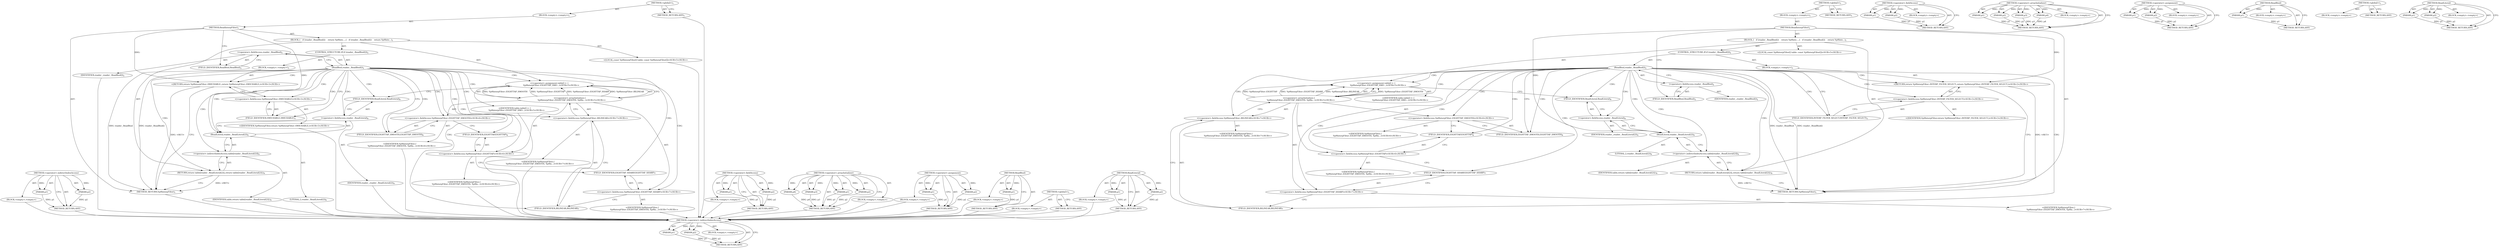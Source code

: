 digraph "ReadLiteral" {
vulnerable_88 [label=<(METHOD,&lt;operator&gt;.indirectIndexAccess)>];
vulnerable_89 [label=<(PARAM,p1)>];
vulnerable_90 [label=<(PARAM,p2)>];
vulnerable_91 [label=<(BLOCK,&lt;empty&gt;,&lt;empty&gt;)>];
vulnerable_92 [label=<(METHOD_RETURN,ANY)>];
vulnerable_6 [label=<(METHOD,&lt;global&gt;)<SUB>1</SUB>>];
vulnerable_7 [label=<(BLOCK,&lt;empty&gt;,&lt;empty&gt;)<SUB>1</SUB>>];
vulnerable_8 [label=<(METHOD,ReadInterpFilter)<SUB>1</SUB>>];
vulnerable_9 [label=<(BLOCK,{
   if (reader_.ReadBool())
    return Vp9Inte...,{
   if (reader_.ReadBool())
    return Vp9Inte...)<SUB>1</SUB>>];
vulnerable_10 [label=<(CONTROL_STRUCTURE,IF,if (reader_.ReadBool()))<SUB>2</SUB>>];
vulnerable_11 [label=<(ReadBool,reader_.ReadBool())<SUB>2</SUB>>];
vulnerable_12 [label=<(&lt;operator&gt;.fieldAccess,reader_.ReadBool)<SUB>2</SUB>>];
vulnerable_13 [label=<(IDENTIFIER,reader_,reader_.ReadBool())<SUB>2</SUB>>];
vulnerable_14 [label=<(FIELD_IDENTIFIER,ReadBool,ReadBool)<SUB>2</SUB>>];
vulnerable_15 [label=<(BLOCK,&lt;empty&gt;,&lt;empty&gt;)<SUB>3</SUB>>];
vulnerable_16 [label="<(RETURN,return Vp9InterpFilter::SWICHABLE;,return Vp9InterpFilter::SWICHABLE;)<SUB>3</SUB>>"];
vulnerable_17 [label="<(&lt;operator&gt;.fieldAccess,Vp9InterpFilter::SWICHABLE)<SUB>3</SUB>>"];
vulnerable_18 [label="<(IDENTIFIER,Vp9InterpFilter,return Vp9InterpFilter::SWICHABLE;)<SUB>3</SUB>>"];
vulnerable_19 [label=<(FIELD_IDENTIFIER,SWICHABLE,SWICHABLE)<SUB>3</SUB>>];
vulnerable_20 [label="<(LOCAL,const Vp9InterpFilter[] table: const Vp9InterpFilter[])<SUB>5</SUB>>"];
vulnerable_21 [label="<(&lt;operator&gt;.assignment,table[] = {
      Vp9InterpFilter::EIGHTTAP_SMO...)<SUB>5</SUB>>"];
vulnerable_22 [label="<(IDENTIFIER,table,table[] = {
      Vp9InterpFilter::EIGHTTAP_SMO...)<SUB>5</SUB>>"];
vulnerable_23 [label="<(&lt;operator&gt;.arrayInitializer,{
      Vp9InterpFilter::EIGHTTAP_SMOOTH, Vp9In...)<SUB>5</SUB>>"];
vulnerable_24 [label="<(&lt;operator&gt;.fieldAccess,Vp9InterpFilter::EIGHTTAP_SMOOTH)<SUB>6</SUB>>"];
vulnerable_25 [label="<(IDENTIFIER,Vp9InterpFilter,{
      Vp9InterpFilter::EIGHTTAP_SMOOTH, Vp9In...)<SUB>6</SUB>>"];
vulnerable_26 [label=<(FIELD_IDENTIFIER,EIGHTTAP_SMOOTH,EIGHTTAP_SMOOTH)<SUB>6</SUB>>];
vulnerable_27 [label="<(&lt;operator&gt;.fieldAccess,Vp9InterpFilter::EIGHTTAP)<SUB>6</SUB>>"];
vulnerable_28 [label="<(IDENTIFIER,Vp9InterpFilter,{
      Vp9InterpFilter::EIGHTTAP_SMOOTH, Vp9In...)<SUB>6</SUB>>"];
vulnerable_29 [label=<(FIELD_IDENTIFIER,EIGHTTAP,EIGHTTAP)<SUB>6</SUB>>];
vulnerable_30 [label="<(&lt;operator&gt;.fieldAccess,Vp9InterpFilter::EIGHTTAP_SHARP)<SUB>7</SUB>>"];
vulnerable_31 [label="<(IDENTIFIER,Vp9InterpFilter,{
      Vp9InterpFilter::EIGHTTAP_SMOOTH, Vp9In...)<SUB>7</SUB>>"];
vulnerable_32 [label=<(FIELD_IDENTIFIER,EIGHTTAP_SHARP,EIGHTTAP_SHARP)<SUB>7</SUB>>];
vulnerable_33 [label="<(&lt;operator&gt;.fieldAccess,Vp9InterpFilter::BILINEAR)<SUB>7</SUB>>"];
vulnerable_34 [label="<(IDENTIFIER,Vp9InterpFilter,{
      Vp9InterpFilter::EIGHTTAP_SMOOTH, Vp9In...)<SUB>7</SUB>>"];
vulnerable_35 [label=<(FIELD_IDENTIFIER,BILINEAR,BILINEAR)<SUB>7</SUB>>];
vulnerable_36 [label=<(RETURN,return table[reader_.ReadLiteral(2)];,return table[reader_.ReadLiteral(2)];)<SUB>9</SUB>>];
vulnerable_37 [label=<(&lt;operator&gt;.indirectIndexAccess,table[reader_.ReadLiteral(2)])<SUB>9</SUB>>];
vulnerable_38 [label=<(IDENTIFIER,table,return table[reader_.ReadLiteral(2)];)<SUB>9</SUB>>];
vulnerable_39 [label=<(ReadLiteral,reader_.ReadLiteral(2))<SUB>9</SUB>>];
vulnerable_40 [label=<(&lt;operator&gt;.fieldAccess,reader_.ReadLiteral)<SUB>9</SUB>>];
vulnerable_41 [label=<(IDENTIFIER,reader_,reader_.ReadLiteral(2))<SUB>9</SUB>>];
vulnerable_42 [label=<(FIELD_IDENTIFIER,ReadLiteral,ReadLiteral)<SUB>9</SUB>>];
vulnerable_43 [label=<(LITERAL,2,reader_.ReadLiteral(2))<SUB>9</SUB>>];
vulnerable_44 [label=<(METHOD_RETURN,Vp9InterpFilter)<SUB>1</SUB>>];
vulnerable_46 [label=<(METHOD_RETURN,ANY)<SUB>1</SUB>>];
vulnerable_71 [label=<(METHOD,&lt;operator&gt;.fieldAccess)>];
vulnerable_72 [label=<(PARAM,p1)>];
vulnerable_73 [label=<(PARAM,p2)>];
vulnerable_74 [label=<(BLOCK,&lt;empty&gt;,&lt;empty&gt;)>];
vulnerable_75 [label=<(METHOD_RETURN,ANY)>];
vulnerable_81 [label=<(METHOD,&lt;operator&gt;.arrayInitializer)>];
vulnerable_82 [label=<(PARAM,p1)>];
vulnerable_83 [label=<(PARAM,p2)>];
vulnerable_84 [label=<(PARAM,p3)>];
vulnerable_85 [label=<(PARAM,p4)>];
vulnerable_86 [label=<(BLOCK,&lt;empty&gt;,&lt;empty&gt;)>];
vulnerable_87 [label=<(METHOD_RETURN,ANY)>];
vulnerable_76 [label=<(METHOD,&lt;operator&gt;.assignment)>];
vulnerable_77 [label=<(PARAM,p1)>];
vulnerable_78 [label=<(PARAM,p2)>];
vulnerable_79 [label=<(BLOCK,&lt;empty&gt;,&lt;empty&gt;)>];
vulnerable_80 [label=<(METHOD_RETURN,ANY)>];
vulnerable_67 [label=<(METHOD,ReadBool)>];
vulnerable_68 [label=<(PARAM,p1)>];
vulnerable_69 [label=<(BLOCK,&lt;empty&gt;,&lt;empty&gt;)>];
vulnerable_70 [label=<(METHOD_RETURN,ANY)>];
vulnerable_61 [label=<(METHOD,&lt;global&gt;)<SUB>1</SUB>>];
vulnerable_62 [label=<(BLOCK,&lt;empty&gt;,&lt;empty&gt;)>];
vulnerable_63 [label=<(METHOD_RETURN,ANY)>];
vulnerable_93 [label=<(METHOD,ReadLiteral)>];
vulnerable_94 [label=<(PARAM,p1)>];
vulnerable_95 [label=<(PARAM,p2)>];
vulnerable_96 [label=<(BLOCK,&lt;empty&gt;,&lt;empty&gt;)>];
vulnerable_97 [label=<(METHOD_RETURN,ANY)>];
fixed_88 [label=<(METHOD,&lt;operator&gt;.indirectIndexAccess)>];
fixed_89 [label=<(PARAM,p1)>];
fixed_90 [label=<(PARAM,p2)>];
fixed_91 [label=<(BLOCK,&lt;empty&gt;,&lt;empty&gt;)>];
fixed_92 [label=<(METHOD_RETURN,ANY)>];
fixed_6 [label=<(METHOD,&lt;global&gt;)<SUB>1</SUB>>];
fixed_7 [label=<(BLOCK,&lt;empty&gt;,&lt;empty&gt;)<SUB>1</SUB>>];
fixed_8 [label=<(METHOD,ReadInterpFilter)<SUB>1</SUB>>];
fixed_9 [label=<(BLOCK,{
   if (reader_.ReadBool())
    return Vp9Inte...,{
   if (reader_.ReadBool())
    return Vp9Inte...)<SUB>1</SUB>>];
fixed_10 [label=<(CONTROL_STRUCTURE,IF,if (reader_.ReadBool()))<SUB>2</SUB>>];
fixed_11 [label=<(ReadBool,reader_.ReadBool())<SUB>2</SUB>>];
fixed_12 [label=<(&lt;operator&gt;.fieldAccess,reader_.ReadBool)<SUB>2</SUB>>];
fixed_13 [label=<(IDENTIFIER,reader_,reader_.ReadBool())<SUB>2</SUB>>];
fixed_14 [label=<(FIELD_IDENTIFIER,ReadBool,ReadBool)<SUB>2</SUB>>];
fixed_15 [label=<(BLOCK,&lt;empty&gt;,&lt;empty&gt;)<SUB>3</SUB>>];
fixed_16 [label="<(RETURN,return Vp9InterpFilter::INTERP_FILTER_SELECT;,return Vp9InterpFilter::INTERP_FILTER_SELECT;)<SUB>3</SUB>>"];
fixed_17 [label="<(&lt;operator&gt;.fieldAccess,Vp9InterpFilter::INTERP_FILTER_SELECT)<SUB>3</SUB>>"];
fixed_18 [label="<(IDENTIFIER,Vp9InterpFilter,return Vp9InterpFilter::INTERP_FILTER_SELECT;)<SUB>3</SUB>>"];
fixed_19 [label=<(FIELD_IDENTIFIER,INTERP_FILTER_SELECT,INTERP_FILTER_SELECT)<SUB>3</SUB>>];
fixed_20 [label="<(LOCAL,const Vp9InterpFilter[] table: const Vp9InterpFilter[])<SUB>5</SUB>>"];
fixed_21 [label="<(&lt;operator&gt;.assignment,table[] = {
      Vp9InterpFilter::EIGHTTAP_SMO...)<SUB>5</SUB>>"];
fixed_22 [label="<(IDENTIFIER,table,table[] = {
      Vp9InterpFilter::EIGHTTAP_SMO...)<SUB>5</SUB>>"];
fixed_23 [label="<(&lt;operator&gt;.arrayInitializer,{
      Vp9InterpFilter::EIGHTTAP_SMOOTH, Vp9In...)<SUB>5</SUB>>"];
fixed_24 [label="<(&lt;operator&gt;.fieldAccess,Vp9InterpFilter::EIGHTTAP_SMOOTH)<SUB>6</SUB>>"];
fixed_25 [label="<(IDENTIFIER,Vp9InterpFilter,{
      Vp9InterpFilter::EIGHTTAP_SMOOTH, Vp9In...)<SUB>6</SUB>>"];
fixed_26 [label=<(FIELD_IDENTIFIER,EIGHTTAP_SMOOTH,EIGHTTAP_SMOOTH)<SUB>6</SUB>>];
fixed_27 [label="<(&lt;operator&gt;.fieldAccess,Vp9InterpFilter::EIGHTTAP)<SUB>6</SUB>>"];
fixed_28 [label="<(IDENTIFIER,Vp9InterpFilter,{
      Vp9InterpFilter::EIGHTTAP_SMOOTH, Vp9In...)<SUB>6</SUB>>"];
fixed_29 [label=<(FIELD_IDENTIFIER,EIGHTTAP,EIGHTTAP)<SUB>6</SUB>>];
fixed_30 [label="<(&lt;operator&gt;.fieldAccess,Vp9InterpFilter::EIGHTTAP_SHARP)<SUB>7</SUB>>"];
fixed_31 [label="<(IDENTIFIER,Vp9InterpFilter,{
      Vp9InterpFilter::EIGHTTAP_SMOOTH, Vp9In...)<SUB>7</SUB>>"];
fixed_32 [label=<(FIELD_IDENTIFIER,EIGHTTAP_SHARP,EIGHTTAP_SHARP)<SUB>7</SUB>>];
fixed_33 [label="<(&lt;operator&gt;.fieldAccess,Vp9InterpFilter::BILINEAR)<SUB>7</SUB>>"];
fixed_34 [label="<(IDENTIFIER,Vp9InterpFilter,{
      Vp9InterpFilter::EIGHTTAP_SMOOTH, Vp9In...)<SUB>7</SUB>>"];
fixed_35 [label=<(FIELD_IDENTIFIER,BILINEAR,BILINEAR)<SUB>7</SUB>>];
fixed_36 [label=<(RETURN,return table[reader_.ReadLiteral(2)];,return table[reader_.ReadLiteral(2)];)<SUB>9</SUB>>];
fixed_37 [label=<(&lt;operator&gt;.indirectIndexAccess,table[reader_.ReadLiteral(2)])<SUB>9</SUB>>];
fixed_38 [label=<(IDENTIFIER,table,return table[reader_.ReadLiteral(2)];)<SUB>9</SUB>>];
fixed_39 [label=<(ReadLiteral,reader_.ReadLiteral(2))<SUB>9</SUB>>];
fixed_40 [label=<(&lt;operator&gt;.fieldAccess,reader_.ReadLiteral)<SUB>9</SUB>>];
fixed_41 [label=<(IDENTIFIER,reader_,reader_.ReadLiteral(2))<SUB>9</SUB>>];
fixed_42 [label=<(FIELD_IDENTIFIER,ReadLiteral,ReadLiteral)<SUB>9</SUB>>];
fixed_43 [label=<(LITERAL,2,reader_.ReadLiteral(2))<SUB>9</SUB>>];
fixed_44 [label=<(METHOD_RETURN,Vp9InterpFilter)<SUB>1</SUB>>];
fixed_46 [label=<(METHOD_RETURN,ANY)<SUB>1</SUB>>];
fixed_71 [label=<(METHOD,&lt;operator&gt;.fieldAccess)>];
fixed_72 [label=<(PARAM,p1)>];
fixed_73 [label=<(PARAM,p2)>];
fixed_74 [label=<(BLOCK,&lt;empty&gt;,&lt;empty&gt;)>];
fixed_75 [label=<(METHOD_RETURN,ANY)>];
fixed_81 [label=<(METHOD,&lt;operator&gt;.arrayInitializer)>];
fixed_82 [label=<(PARAM,p1)>];
fixed_83 [label=<(PARAM,p2)>];
fixed_84 [label=<(PARAM,p3)>];
fixed_85 [label=<(PARAM,p4)>];
fixed_86 [label=<(BLOCK,&lt;empty&gt;,&lt;empty&gt;)>];
fixed_87 [label=<(METHOD_RETURN,ANY)>];
fixed_76 [label=<(METHOD,&lt;operator&gt;.assignment)>];
fixed_77 [label=<(PARAM,p1)>];
fixed_78 [label=<(PARAM,p2)>];
fixed_79 [label=<(BLOCK,&lt;empty&gt;,&lt;empty&gt;)>];
fixed_80 [label=<(METHOD_RETURN,ANY)>];
fixed_67 [label=<(METHOD,ReadBool)>];
fixed_68 [label=<(PARAM,p1)>];
fixed_69 [label=<(BLOCK,&lt;empty&gt;,&lt;empty&gt;)>];
fixed_70 [label=<(METHOD_RETURN,ANY)>];
fixed_61 [label=<(METHOD,&lt;global&gt;)<SUB>1</SUB>>];
fixed_62 [label=<(BLOCK,&lt;empty&gt;,&lt;empty&gt;)>];
fixed_63 [label=<(METHOD_RETURN,ANY)>];
fixed_93 [label=<(METHOD,ReadLiteral)>];
fixed_94 [label=<(PARAM,p1)>];
fixed_95 [label=<(PARAM,p2)>];
fixed_96 [label=<(BLOCK,&lt;empty&gt;,&lt;empty&gt;)>];
fixed_97 [label=<(METHOD_RETURN,ANY)>];
vulnerable_88 -> vulnerable_89  [key=0, label="AST: "];
vulnerable_88 -> vulnerable_89  [key=1, label="DDG: "];
vulnerable_88 -> vulnerable_91  [key=0, label="AST: "];
vulnerable_88 -> vulnerable_90  [key=0, label="AST: "];
vulnerable_88 -> vulnerable_90  [key=1, label="DDG: "];
vulnerable_88 -> vulnerable_92  [key=0, label="AST: "];
vulnerable_88 -> vulnerable_92  [key=1, label="CFG: "];
vulnerable_89 -> vulnerable_92  [key=0, label="DDG: p1"];
vulnerable_90 -> vulnerable_92  [key=0, label="DDG: p2"];
vulnerable_91 -> fixed_88  [key=0];
vulnerable_92 -> fixed_88  [key=0];
vulnerable_6 -> vulnerable_7  [key=0, label="AST: "];
vulnerable_6 -> vulnerable_46  [key=0, label="AST: "];
vulnerable_6 -> vulnerable_46  [key=1, label="CFG: "];
vulnerable_7 -> vulnerable_8  [key=0, label="AST: "];
vulnerable_8 -> vulnerable_9  [key=0, label="AST: "];
vulnerable_8 -> vulnerable_44  [key=0, label="AST: "];
vulnerable_8 -> vulnerable_14  [key=0, label="CFG: "];
vulnerable_8 -> vulnerable_16  [key=0, label="DDG: "];
vulnerable_8 -> vulnerable_39  [key=0, label="DDG: "];
vulnerable_9 -> vulnerable_10  [key=0, label="AST: "];
vulnerable_9 -> vulnerable_20  [key=0, label="AST: "];
vulnerable_9 -> vulnerable_21  [key=0, label="AST: "];
vulnerable_9 -> vulnerable_36  [key=0, label="AST: "];
vulnerable_10 -> vulnerable_11  [key=0, label="AST: "];
vulnerable_10 -> vulnerable_15  [key=0, label="AST: "];
vulnerable_11 -> vulnerable_12  [key=0, label="AST: "];
vulnerable_11 -> vulnerable_19  [key=0, label="CFG: "];
vulnerable_11 -> vulnerable_19  [key=1, label="CDG: "];
vulnerable_11 -> vulnerable_26  [key=0, label="CFG: "];
vulnerable_11 -> vulnerable_26  [key=1, label="CDG: "];
vulnerable_11 -> vulnerable_44  [key=0, label="DDG: reader_.ReadBool"];
vulnerable_11 -> vulnerable_44  [key=1, label="DDG: reader_.ReadBool()"];
vulnerable_11 -> vulnerable_24  [key=0, label="CDG: "];
vulnerable_11 -> vulnerable_16  [key=0, label="CDG: "];
vulnerable_11 -> vulnerable_17  [key=0, label="CDG: "];
vulnerable_11 -> vulnerable_30  [key=0, label="CDG: "];
vulnerable_11 -> vulnerable_21  [key=0, label="CDG: "];
vulnerable_11 -> vulnerable_32  [key=0, label="CDG: "];
vulnerable_11 -> vulnerable_33  [key=0, label="CDG: "];
vulnerable_11 -> vulnerable_42  [key=0, label="CDG: "];
vulnerable_11 -> vulnerable_23  [key=0, label="CDG: "];
vulnerable_11 -> vulnerable_36  [key=0, label="CDG: "];
vulnerable_11 -> vulnerable_37  [key=0, label="CDG: "];
vulnerable_11 -> vulnerable_27  [key=0, label="CDG: "];
vulnerable_11 -> vulnerable_40  [key=0, label="CDG: "];
vulnerable_11 -> vulnerable_29  [key=0, label="CDG: "];
vulnerable_11 -> vulnerable_35  [key=0, label="CDG: "];
vulnerable_11 -> vulnerable_39  [key=0, label="CDG: "];
vulnerable_12 -> vulnerable_13  [key=0, label="AST: "];
vulnerable_12 -> vulnerable_14  [key=0, label="AST: "];
vulnerable_12 -> vulnerable_11  [key=0, label="CFG: "];
vulnerable_13 -> fixed_88  [key=0];
vulnerable_14 -> vulnerable_12  [key=0, label="CFG: "];
vulnerable_15 -> vulnerable_16  [key=0, label="AST: "];
vulnerable_16 -> vulnerable_17  [key=0, label="AST: "];
vulnerable_16 -> vulnerable_44  [key=0, label="CFG: "];
vulnerable_16 -> vulnerable_44  [key=1, label="DDG: &lt;RET&gt;"];
vulnerable_17 -> vulnerable_18  [key=0, label="AST: "];
vulnerable_17 -> vulnerable_19  [key=0, label="AST: "];
vulnerable_17 -> vulnerable_16  [key=0, label="CFG: "];
vulnerable_18 -> fixed_88  [key=0];
vulnerable_19 -> vulnerable_17  [key=0, label="CFG: "];
vulnerable_20 -> fixed_88  [key=0];
vulnerable_21 -> vulnerable_22  [key=0, label="AST: "];
vulnerable_21 -> vulnerable_23  [key=0, label="AST: "];
vulnerable_21 -> vulnerable_42  [key=0, label="CFG: "];
vulnerable_22 -> fixed_88  [key=0];
vulnerable_23 -> vulnerable_24  [key=0, label="AST: "];
vulnerable_23 -> vulnerable_27  [key=0, label="AST: "];
vulnerable_23 -> vulnerable_30  [key=0, label="AST: "];
vulnerable_23 -> vulnerable_33  [key=0, label="AST: "];
vulnerable_23 -> vulnerable_21  [key=0, label="CFG: "];
vulnerable_23 -> vulnerable_21  [key=1, label="DDG: Vp9InterpFilter::EIGHTTAP_SMOOTH"];
vulnerable_23 -> vulnerable_21  [key=2, label="DDG: Vp9InterpFilter::EIGHTTAP"];
vulnerable_23 -> vulnerable_21  [key=3, label="DDG: Vp9InterpFilter::EIGHTTAP_SHARP"];
vulnerable_23 -> vulnerable_21  [key=4, label="DDG: Vp9InterpFilter::BILINEAR"];
vulnerable_24 -> vulnerable_25  [key=0, label="AST: "];
vulnerable_24 -> vulnerable_26  [key=0, label="AST: "];
vulnerable_24 -> vulnerable_29  [key=0, label="CFG: "];
vulnerable_25 -> fixed_88  [key=0];
vulnerable_26 -> vulnerable_24  [key=0, label="CFG: "];
vulnerable_27 -> vulnerable_28  [key=0, label="AST: "];
vulnerable_27 -> vulnerable_29  [key=0, label="AST: "];
vulnerable_27 -> vulnerable_32  [key=0, label="CFG: "];
vulnerable_28 -> fixed_88  [key=0];
vulnerable_29 -> vulnerable_27  [key=0, label="CFG: "];
vulnerable_30 -> vulnerable_31  [key=0, label="AST: "];
vulnerable_30 -> vulnerable_32  [key=0, label="AST: "];
vulnerable_30 -> vulnerable_35  [key=0, label="CFG: "];
vulnerable_31 -> fixed_88  [key=0];
vulnerable_32 -> vulnerable_30  [key=0, label="CFG: "];
vulnerable_33 -> vulnerable_34  [key=0, label="AST: "];
vulnerable_33 -> vulnerable_35  [key=0, label="AST: "];
vulnerable_33 -> vulnerable_23  [key=0, label="CFG: "];
vulnerable_34 -> fixed_88  [key=0];
vulnerable_35 -> vulnerable_33  [key=0, label="CFG: "];
vulnerable_36 -> vulnerable_37  [key=0, label="AST: "];
vulnerable_36 -> vulnerable_44  [key=0, label="CFG: "];
vulnerable_36 -> vulnerable_44  [key=1, label="DDG: &lt;RET&gt;"];
vulnerable_37 -> vulnerable_38  [key=0, label="AST: "];
vulnerable_37 -> vulnerable_39  [key=0, label="AST: "];
vulnerable_37 -> vulnerable_36  [key=0, label="CFG: "];
vulnerable_38 -> fixed_88  [key=0];
vulnerable_39 -> vulnerable_40  [key=0, label="AST: "];
vulnerable_39 -> vulnerable_43  [key=0, label="AST: "];
vulnerable_39 -> vulnerable_37  [key=0, label="CFG: "];
vulnerable_40 -> vulnerable_41  [key=0, label="AST: "];
vulnerable_40 -> vulnerable_42  [key=0, label="AST: "];
vulnerable_40 -> vulnerable_39  [key=0, label="CFG: "];
vulnerable_41 -> fixed_88  [key=0];
vulnerable_42 -> vulnerable_40  [key=0, label="CFG: "];
vulnerable_43 -> fixed_88  [key=0];
vulnerable_44 -> fixed_88  [key=0];
vulnerable_46 -> fixed_88  [key=0];
vulnerable_71 -> vulnerable_72  [key=0, label="AST: "];
vulnerable_71 -> vulnerable_72  [key=1, label="DDG: "];
vulnerable_71 -> vulnerable_74  [key=0, label="AST: "];
vulnerable_71 -> vulnerable_73  [key=0, label="AST: "];
vulnerable_71 -> vulnerable_73  [key=1, label="DDG: "];
vulnerable_71 -> vulnerable_75  [key=0, label="AST: "];
vulnerable_71 -> vulnerable_75  [key=1, label="CFG: "];
vulnerable_72 -> vulnerable_75  [key=0, label="DDG: p1"];
vulnerable_73 -> vulnerable_75  [key=0, label="DDG: p2"];
vulnerable_74 -> fixed_88  [key=0];
vulnerable_75 -> fixed_88  [key=0];
vulnerable_81 -> vulnerable_82  [key=0, label="AST: "];
vulnerable_81 -> vulnerable_82  [key=1, label="DDG: "];
vulnerable_81 -> vulnerable_86  [key=0, label="AST: "];
vulnerable_81 -> vulnerable_83  [key=0, label="AST: "];
vulnerable_81 -> vulnerable_83  [key=1, label="DDG: "];
vulnerable_81 -> vulnerable_87  [key=0, label="AST: "];
vulnerable_81 -> vulnerable_87  [key=1, label="CFG: "];
vulnerable_81 -> vulnerable_84  [key=0, label="AST: "];
vulnerable_81 -> vulnerable_84  [key=1, label="DDG: "];
vulnerable_81 -> vulnerable_85  [key=0, label="AST: "];
vulnerable_81 -> vulnerable_85  [key=1, label="DDG: "];
vulnerable_82 -> vulnerable_87  [key=0, label="DDG: p1"];
vulnerable_83 -> vulnerable_87  [key=0, label="DDG: p2"];
vulnerable_84 -> vulnerable_87  [key=0, label="DDG: p3"];
vulnerable_85 -> vulnerable_87  [key=0, label="DDG: p4"];
vulnerable_86 -> fixed_88  [key=0];
vulnerable_87 -> fixed_88  [key=0];
vulnerable_76 -> vulnerable_77  [key=0, label="AST: "];
vulnerable_76 -> vulnerable_77  [key=1, label="DDG: "];
vulnerable_76 -> vulnerable_79  [key=0, label="AST: "];
vulnerable_76 -> vulnerable_78  [key=0, label="AST: "];
vulnerable_76 -> vulnerable_78  [key=1, label="DDG: "];
vulnerable_76 -> vulnerable_80  [key=0, label="AST: "];
vulnerable_76 -> vulnerable_80  [key=1, label="CFG: "];
vulnerable_77 -> vulnerable_80  [key=0, label="DDG: p1"];
vulnerable_78 -> vulnerable_80  [key=0, label="DDG: p2"];
vulnerable_79 -> fixed_88  [key=0];
vulnerable_80 -> fixed_88  [key=0];
vulnerable_67 -> vulnerable_68  [key=0, label="AST: "];
vulnerable_67 -> vulnerable_68  [key=1, label="DDG: "];
vulnerable_67 -> vulnerable_69  [key=0, label="AST: "];
vulnerable_67 -> vulnerable_70  [key=0, label="AST: "];
vulnerable_67 -> vulnerable_70  [key=1, label="CFG: "];
vulnerable_68 -> vulnerable_70  [key=0, label="DDG: p1"];
vulnerable_69 -> fixed_88  [key=0];
vulnerable_70 -> fixed_88  [key=0];
vulnerable_61 -> vulnerable_62  [key=0, label="AST: "];
vulnerable_61 -> vulnerable_63  [key=0, label="AST: "];
vulnerable_61 -> vulnerable_63  [key=1, label="CFG: "];
vulnerable_62 -> fixed_88  [key=0];
vulnerable_63 -> fixed_88  [key=0];
vulnerable_93 -> vulnerable_94  [key=0, label="AST: "];
vulnerable_93 -> vulnerable_94  [key=1, label="DDG: "];
vulnerable_93 -> vulnerable_96  [key=0, label="AST: "];
vulnerable_93 -> vulnerable_95  [key=0, label="AST: "];
vulnerable_93 -> vulnerable_95  [key=1, label="DDG: "];
vulnerable_93 -> vulnerable_97  [key=0, label="AST: "];
vulnerable_93 -> vulnerable_97  [key=1, label="CFG: "];
vulnerable_94 -> vulnerable_97  [key=0, label="DDG: p1"];
vulnerable_95 -> vulnerable_97  [key=0, label="DDG: p2"];
vulnerable_96 -> fixed_88  [key=0];
vulnerable_97 -> fixed_88  [key=0];
fixed_88 -> fixed_89  [key=0, label="AST: "];
fixed_88 -> fixed_89  [key=1, label="DDG: "];
fixed_88 -> fixed_91  [key=0, label="AST: "];
fixed_88 -> fixed_90  [key=0, label="AST: "];
fixed_88 -> fixed_90  [key=1, label="DDG: "];
fixed_88 -> fixed_92  [key=0, label="AST: "];
fixed_88 -> fixed_92  [key=1, label="CFG: "];
fixed_89 -> fixed_92  [key=0, label="DDG: p1"];
fixed_90 -> fixed_92  [key=0, label="DDG: p2"];
fixed_6 -> fixed_7  [key=0, label="AST: "];
fixed_6 -> fixed_46  [key=0, label="AST: "];
fixed_6 -> fixed_46  [key=1, label="CFG: "];
fixed_7 -> fixed_8  [key=0, label="AST: "];
fixed_8 -> fixed_9  [key=0, label="AST: "];
fixed_8 -> fixed_44  [key=0, label="AST: "];
fixed_8 -> fixed_14  [key=0, label="CFG: "];
fixed_8 -> fixed_16  [key=0, label="DDG: "];
fixed_8 -> fixed_39  [key=0, label="DDG: "];
fixed_9 -> fixed_10  [key=0, label="AST: "];
fixed_9 -> fixed_20  [key=0, label="AST: "];
fixed_9 -> fixed_21  [key=0, label="AST: "];
fixed_9 -> fixed_36  [key=0, label="AST: "];
fixed_10 -> fixed_11  [key=0, label="AST: "];
fixed_10 -> fixed_15  [key=0, label="AST: "];
fixed_11 -> fixed_12  [key=0, label="AST: "];
fixed_11 -> fixed_19  [key=0, label="CFG: "];
fixed_11 -> fixed_19  [key=1, label="CDG: "];
fixed_11 -> fixed_26  [key=0, label="CFG: "];
fixed_11 -> fixed_26  [key=1, label="CDG: "];
fixed_11 -> fixed_44  [key=0, label="DDG: reader_.ReadBool"];
fixed_11 -> fixed_44  [key=1, label="DDG: reader_.ReadBool()"];
fixed_11 -> fixed_24  [key=0, label="CDG: "];
fixed_11 -> fixed_16  [key=0, label="CDG: "];
fixed_11 -> fixed_17  [key=0, label="CDG: "];
fixed_11 -> fixed_30  [key=0, label="CDG: "];
fixed_11 -> fixed_21  [key=0, label="CDG: "];
fixed_11 -> fixed_32  [key=0, label="CDG: "];
fixed_11 -> fixed_33  [key=0, label="CDG: "];
fixed_11 -> fixed_42  [key=0, label="CDG: "];
fixed_11 -> fixed_23  [key=0, label="CDG: "];
fixed_11 -> fixed_36  [key=0, label="CDG: "];
fixed_11 -> fixed_37  [key=0, label="CDG: "];
fixed_11 -> fixed_27  [key=0, label="CDG: "];
fixed_11 -> fixed_40  [key=0, label="CDG: "];
fixed_11 -> fixed_29  [key=0, label="CDG: "];
fixed_11 -> fixed_35  [key=0, label="CDG: "];
fixed_11 -> fixed_39  [key=0, label="CDG: "];
fixed_12 -> fixed_13  [key=0, label="AST: "];
fixed_12 -> fixed_14  [key=0, label="AST: "];
fixed_12 -> fixed_11  [key=0, label="CFG: "];
fixed_14 -> fixed_12  [key=0, label="CFG: "];
fixed_15 -> fixed_16  [key=0, label="AST: "];
fixed_16 -> fixed_17  [key=0, label="AST: "];
fixed_16 -> fixed_44  [key=0, label="CFG: "];
fixed_16 -> fixed_44  [key=1, label="DDG: &lt;RET&gt;"];
fixed_17 -> fixed_18  [key=0, label="AST: "];
fixed_17 -> fixed_19  [key=0, label="AST: "];
fixed_17 -> fixed_16  [key=0, label="CFG: "];
fixed_19 -> fixed_17  [key=0, label="CFG: "];
fixed_21 -> fixed_22  [key=0, label="AST: "];
fixed_21 -> fixed_23  [key=0, label="AST: "];
fixed_21 -> fixed_42  [key=0, label="CFG: "];
fixed_23 -> fixed_24  [key=0, label="AST: "];
fixed_23 -> fixed_27  [key=0, label="AST: "];
fixed_23 -> fixed_30  [key=0, label="AST: "];
fixed_23 -> fixed_33  [key=0, label="AST: "];
fixed_23 -> fixed_21  [key=0, label="CFG: "];
fixed_23 -> fixed_21  [key=1, label="DDG: Vp9InterpFilter::EIGHTTAP_SMOOTH"];
fixed_23 -> fixed_21  [key=2, label="DDG: Vp9InterpFilter::EIGHTTAP"];
fixed_23 -> fixed_21  [key=3, label="DDG: Vp9InterpFilter::EIGHTTAP_SHARP"];
fixed_23 -> fixed_21  [key=4, label="DDG: Vp9InterpFilter::BILINEAR"];
fixed_24 -> fixed_25  [key=0, label="AST: "];
fixed_24 -> fixed_26  [key=0, label="AST: "];
fixed_24 -> fixed_29  [key=0, label="CFG: "];
fixed_26 -> fixed_24  [key=0, label="CFG: "];
fixed_27 -> fixed_28  [key=0, label="AST: "];
fixed_27 -> fixed_29  [key=0, label="AST: "];
fixed_27 -> fixed_32  [key=0, label="CFG: "];
fixed_29 -> fixed_27  [key=0, label="CFG: "];
fixed_30 -> fixed_31  [key=0, label="AST: "];
fixed_30 -> fixed_32  [key=0, label="AST: "];
fixed_30 -> fixed_35  [key=0, label="CFG: "];
fixed_32 -> fixed_30  [key=0, label="CFG: "];
fixed_33 -> fixed_34  [key=0, label="AST: "];
fixed_33 -> fixed_35  [key=0, label="AST: "];
fixed_33 -> fixed_23  [key=0, label="CFG: "];
fixed_35 -> fixed_33  [key=0, label="CFG: "];
fixed_36 -> fixed_37  [key=0, label="AST: "];
fixed_36 -> fixed_44  [key=0, label="CFG: "];
fixed_36 -> fixed_44  [key=1, label="DDG: &lt;RET&gt;"];
fixed_37 -> fixed_38  [key=0, label="AST: "];
fixed_37 -> fixed_39  [key=0, label="AST: "];
fixed_37 -> fixed_36  [key=0, label="CFG: "];
fixed_39 -> fixed_40  [key=0, label="AST: "];
fixed_39 -> fixed_43  [key=0, label="AST: "];
fixed_39 -> fixed_37  [key=0, label="CFG: "];
fixed_40 -> fixed_41  [key=0, label="AST: "];
fixed_40 -> fixed_42  [key=0, label="AST: "];
fixed_40 -> fixed_39  [key=0, label="CFG: "];
fixed_42 -> fixed_40  [key=0, label="CFG: "];
fixed_71 -> fixed_72  [key=0, label="AST: "];
fixed_71 -> fixed_72  [key=1, label="DDG: "];
fixed_71 -> fixed_74  [key=0, label="AST: "];
fixed_71 -> fixed_73  [key=0, label="AST: "];
fixed_71 -> fixed_73  [key=1, label="DDG: "];
fixed_71 -> fixed_75  [key=0, label="AST: "];
fixed_71 -> fixed_75  [key=1, label="CFG: "];
fixed_72 -> fixed_75  [key=0, label="DDG: p1"];
fixed_73 -> fixed_75  [key=0, label="DDG: p2"];
fixed_81 -> fixed_82  [key=0, label="AST: "];
fixed_81 -> fixed_82  [key=1, label="DDG: "];
fixed_81 -> fixed_86  [key=0, label="AST: "];
fixed_81 -> fixed_83  [key=0, label="AST: "];
fixed_81 -> fixed_83  [key=1, label="DDG: "];
fixed_81 -> fixed_87  [key=0, label="AST: "];
fixed_81 -> fixed_87  [key=1, label="CFG: "];
fixed_81 -> fixed_84  [key=0, label="AST: "];
fixed_81 -> fixed_84  [key=1, label="DDG: "];
fixed_81 -> fixed_85  [key=0, label="AST: "];
fixed_81 -> fixed_85  [key=1, label="DDG: "];
fixed_82 -> fixed_87  [key=0, label="DDG: p1"];
fixed_83 -> fixed_87  [key=0, label="DDG: p2"];
fixed_84 -> fixed_87  [key=0, label="DDG: p3"];
fixed_85 -> fixed_87  [key=0, label="DDG: p4"];
fixed_76 -> fixed_77  [key=0, label="AST: "];
fixed_76 -> fixed_77  [key=1, label="DDG: "];
fixed_76 -> fixed_79  [key=0, label="AST: "];
fixed_76 -> fixed_78  [key=0, label="AST: "];
fixed_76 -> fixed_78  [key=1, label="DDG: "];
fixed_76 -> fixed_80  [key=0, label="AST: "];
fixed_76 -> fixed_80  [key=1, label="CFG: "];
fixed_77 -> fixed_80  [key=0, label="DDG: p1"];
fixed_78 -> fixed_80  [key=0, label="DDG: p2"];
fixed_67 -> fixed_68  [key=0, label="AST: "];
fixed_67 -> fixed_68  [key=1, label="DDG: "];
fixed_67 -> fixed_69  [key=0, label="AST: "];
fixed_67 -> fixed_70  [key=0, label="AST: "];
fixed_67 -> fixed_70  [key=1, label="CFG: "];
fixed_68 -> fixed_70  [key=0, label="DDG: p1"];
fixed_61 -> fixed_62  [key=0, label="AST: "];
fixed_61 -> fixed_63  [key=0, label="AST: "];
fixed_61 -> fixed_63  [key=1, label="CFG: "];
fixed_93 -> fixed_94  [key=0, label="AST: "];
fixed_93 -> fixed_94  [key=1, label="DDG: "];
fixed_93 -> fixed_96  [key=0, label="AST: "];
fixed_93 -> fixed_95  [key=0, label="AST: "];
fixed_93 -> fixed_95  [key=1, label="DDG: "];
fixed_93 -> fixed_97  [key=0, label="AST: "];
fixed_93 -> fixed_97  [key=1, label="CFG: "];
fixed_94 -> fixed_97  [key=0, label="DDG: p1"];
fixed_95 -> fixed_97  [key=0, label="DDG: p2"];
}
